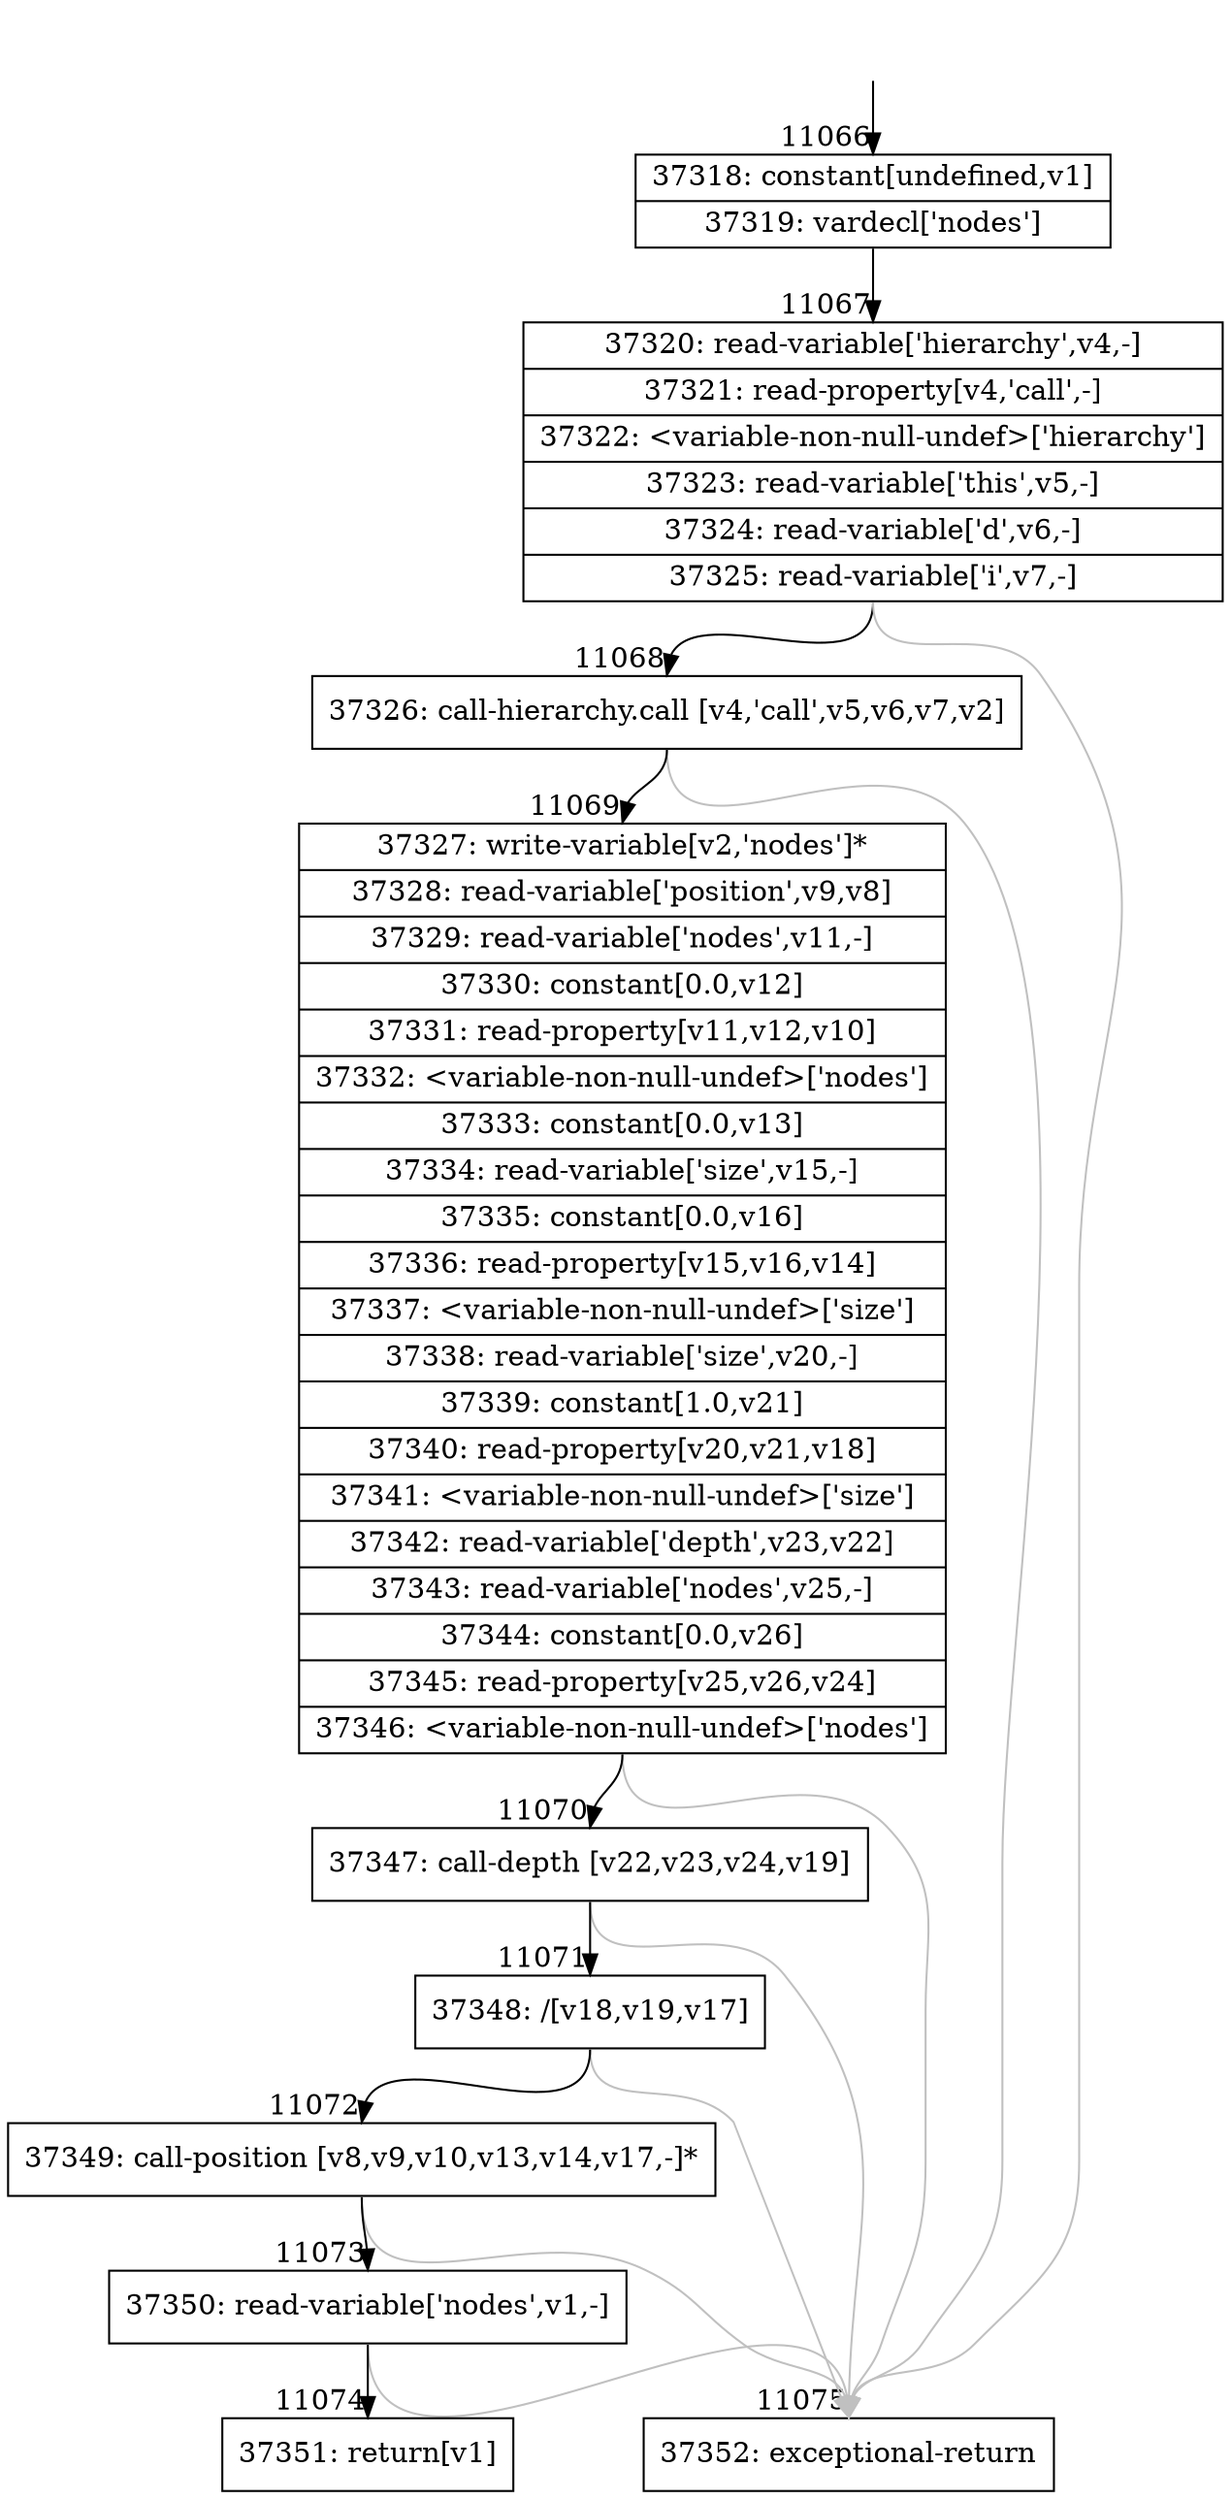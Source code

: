 digraph {
rankdir="TD"
BB_entry1016[shape=none,label=""];
BB_entry1016 -> BB11066 [tailport=s, headport=n, headlabel="    11066"]
BB11066 [shape=record label="{37318: constant[undefined,v1]|37319: vardecl['nodes']}" ] 
BB11066 -> BB11067 [tailport=s, headport=n, headlabel="      11067"]
BB11067 [shape=record label="{37320: read-variable['hierarchy',v4,-]|37321: read-property[v4,'call',-]|37322: \<variable-non-null-undef\>['hierarchy']|37323: read-variable['this',v5,-]|37324: read-variable['d',v6,-]|37325: read-variable['i',v7,-]}" ] 
BB11067 -> BB11068 [tailport=s, headport=n, headlabel="      11068"]
BB11067 -> BB11075 [tailport=s, headport=n, color=gray, headlabel="      11075"]
BB11068 [shape=record label="{37326: call-hierarchy.call [v4,'call',v5,v6,v7,v2]}" ] 
BB11068 -> BB11069 [tailport=s, headport=n, headlabel="      11069"]
BB11068 -> BB11075 [tailport=s, headport=n, color=gray]
BB11069 [shape=record label="{37327: write-variable[v2,'nodes']*|37328: read-variable['position',v9,v8]|37329: read-variable['nodes',v11,-]|37330: constant[0.0,v12]|37331: read-property[v11,v12,v10]|37332: \<variable-non-null-undef\>['nodes']|37333: constant[0.0,v13]|37334: read-variable['size',v15,-]|37335: constant[0.0,v16]|37336: read-property[v15,v16,v14]|37337: \<variable-non-null-undef\>['size']|37338: read-variable['size',v20,-]|37339: constant[1.0,v21]|37340: read-property[v20,v21,v18]|37341: \<variable-non-null-undef\>['size']|37342: read-variable['depth',v23,v22]|37343: read-variable['nodes',v25,-]|37344: constant[0.0,v26]|37345: read-property[v25,v26,v24]|37346: \<variable-non-null-undef\>['nodes']}" ] 
BB11069 -> BB11070 [tailport=s, headport=n, headlabel="      11070"]
BB11069 -> BB11075 [tailport=s, headport=n, color=gray]
BB11070 [shape=record label="{37347: call-depth [v22,v23,v24,v19]}" ] 
BB11070 -> BB11071 [tailport=s, headport=n, headlabel="      11071"]
BB11070 -> BB11075 [tailport=s, headport=n, color=gray]
BB11071 [shape=record label="{37348: /[v18,v19,v17]}" ] 
BB11071 -> BB11072 [tailport=s, headport=n, headlabel="      11072"]
BB11071 -> BB11075 [tailport=s, headport=n, color=gray]
BB11072 [shape=record label="{37349: call-position [v8,v9,v10,v13,v14,v17,-]*}" ] 
BB11072 -> BB11073 [tailport=s, headport=n, headlabel="      11073"]
BB11072 -> BB11075 [tailport=s, headport=n, color=gray]
BB11073 [shape=record label="{37350: read-variable['nodes',v1,-]}" ] 
BB11073 -> BB11074 [tailport=s, headport=n, headlabel="      11074"]
BB11073 -> BB11075 [tailport=s, headport=n, color=gray]
BB11074 [shape=record label="{37351: return[v1]}" ] 
BB11075 [shape=record label="{37352: exceptional-return}" ] 
//#$~ 6591
}
